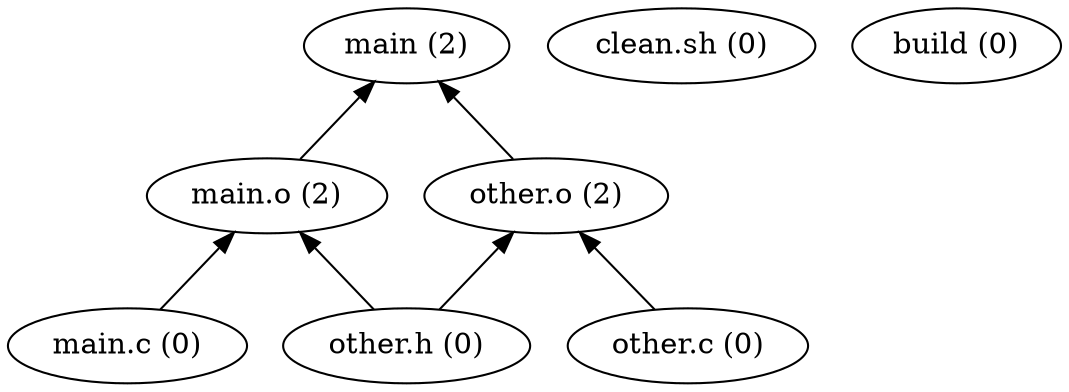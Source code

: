 digraph g {
tupb28b7af69320201d1cf206ebf28373980add1451 -> tup073b2dd67c0d080775429f1950ccb00eca67abb8 [dir=back];
tup073b2dd67c0d080775429f1950ccb00eca67abb8 -> tup406e031b8824ea26ae0bf4d7579a1d89e3fb5906 [dir=back];
tupb28b7af69320201d1cf206ebf28373980add1451 -> tup4ab0ef4117b239faf8a62e5ab48981a4cecd60b6 [dir=back];
tup4ab0ef4117b239faf8a62e5ab48981a4cecd60b6 -> tup6a8809d4d9279d10f4891c2bc3a9e94b6f9e6bf5 [dir=back];
tup073b2dd67c0d080775429f1950ccb00eca67abb8 -> tup76857b23e431da872f75d9c0d5c1f76241da1534 [dir=back];
tup4ab0ef4117b239faf8a62e5ab48981a4cecd60b6 -> tup76857b23e431da872f75d9c0d5c1f76241da1534 [dir=back];
tup073b2dd67c0d080775429f1950ccb00eca67abb8 [label="main.o (2)" color="#000000"];
tup8aba54e78f22a04fe086427d767240dbdbdac04b [label="clean.sh (0)" color="#000000"];
tup76857b23e431da872f75d9c0d5c1f76241da1534 [label="other.h (0)" color="#000000"];
tup4ab0ef4117b239faf8a62e5ab48981a4cecd60b6 [label="other.o (2)" color="#000000"];
tup6a8809d4d9279d10f4891c2bc3a9e94b6f9e6bf5 [label="other.c (0)" color="#000000"];
tup80754af91bfb6d1073585b046fe0a474ce868509 [label="build (0)" color="#000000"];
tup406e031b8824ea26ae0bf4d7579a1d89e3fb5906 [label="main.c (0)" color="#000000"];
tupb28b7af69320201d1cf206ebf28373980add1451 [label="main (2)" color="#000000"];
}
